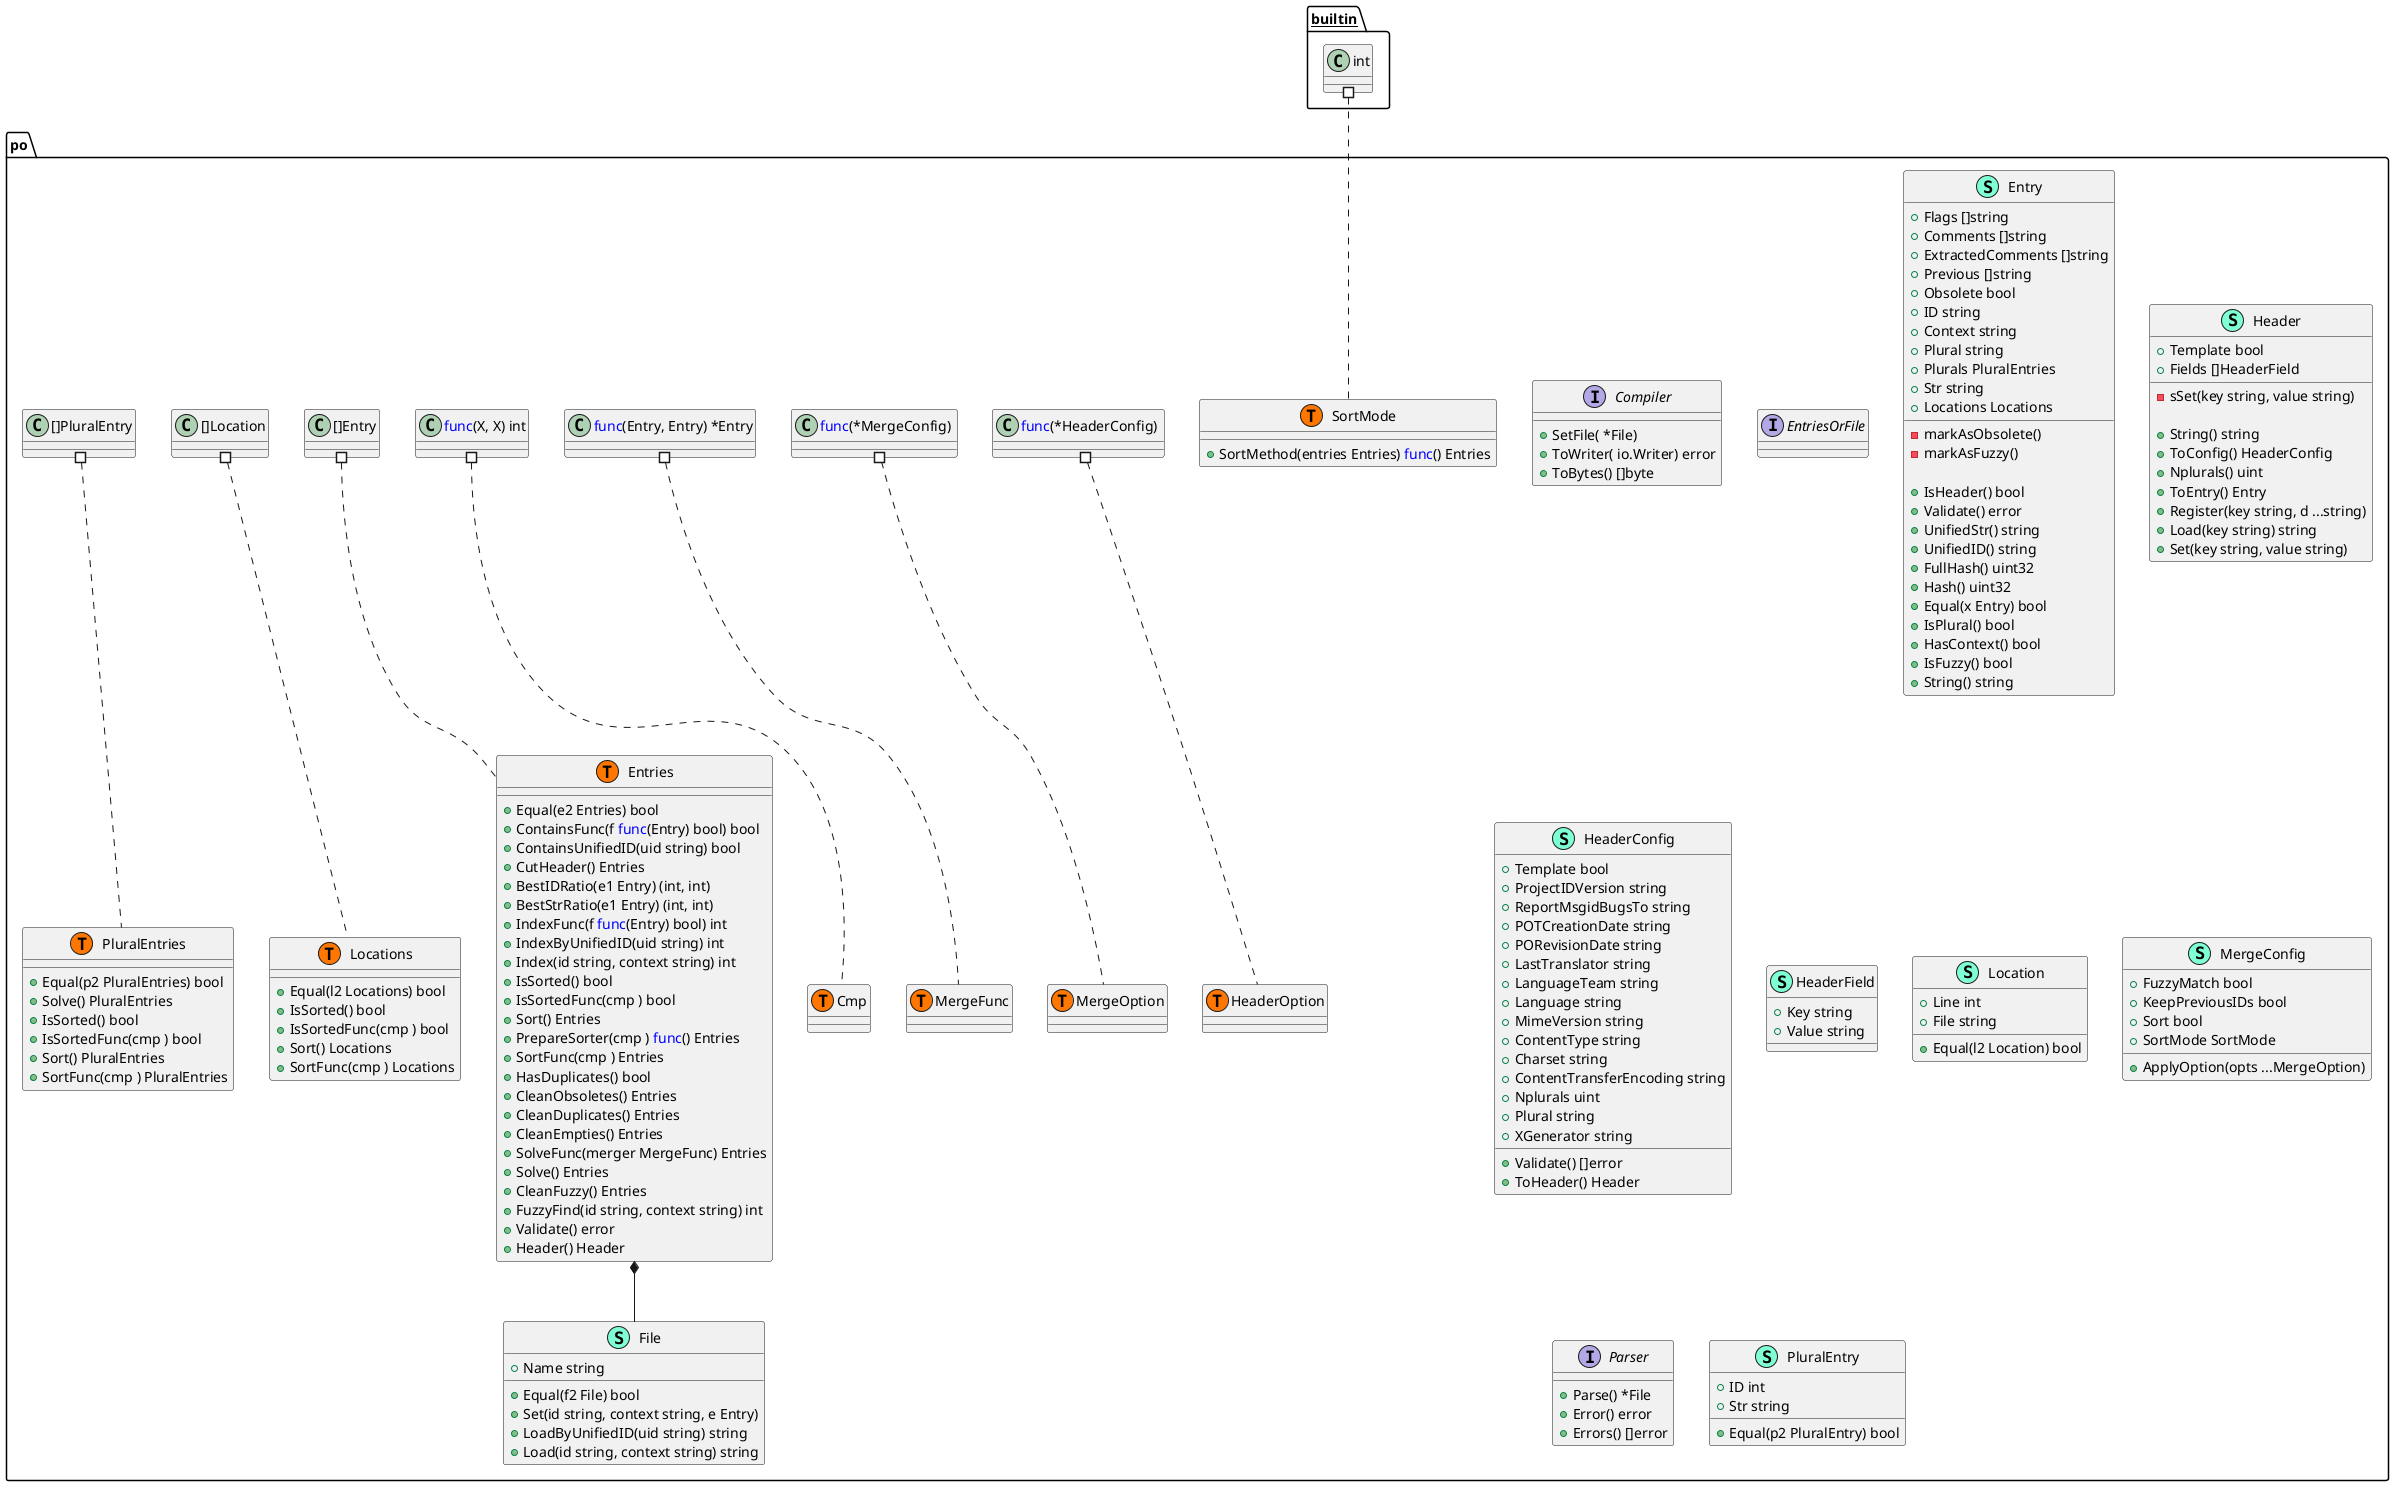 @startuml
namespace po {
    interface Compiler  {
        + SetFile( *File) 
        + ToWriter( io.Writer) error
        + ToBytes() []byte

    }
    class Entries << (S,Aquamarine) >> {
        + Equal(e2 Entries) bool
        + ContainsFunc(f <font color=blue>func</font>(Entry) bool) bool
        + ContainsUnifiedID(uid string) bool
        + CutHeader() Entries
        + BestIDRatio(e1 Entry) (int, int)
        + BestStrRatio(e1 Entry) (int, int)
        + IndexFunc(f <font color=blue>func</font>(Entry) bool) int
        + IndexByUnifiedID(uid string) int
        + Index(id string, context string) int
        + IsSorted() bool
        + IsSortedFunc(cmp ) bool
        + Sort() Entries
        + PrepareSorter(cmp ) <font color=blue>func</font>() Entries
        + SortFunc(cmp ) Entries
        + HasDuplicates() bool
        + CleanObsoletes() Entries
        + CleanDuplicates() Entries
        + CleanEmpties() Entries
        + SolveFunc(merger MergeFunc) Entries
        + Solve() Entries
        + CleanFuzzy() Entries
        + FuzzyFind(id string, context string) int
        + Validate() error
        + Header() Header

    }
    interface EntriesOrFile  {
    }
    class Entry << (S,Aquamarine) >> {
        + Flags []string
        + Comments []string
        + ExtractedComments []string
        + Previous []string
        + Obsolete bool
        + ID string
        + Context string
        + Plural string
        + Plurals PluralEntries
        + Str string
        + Locations Locations

        - markAsObsolete() 
        - markAsFuzzy() 

        + IsHeader() bool
        + Validate() error
        + UnifiedStr() string
        + UnifiedID() string
        + FullHash() uint32
        + Hash() uint32
        + Equal(x Entry) bool
        + IsPlural() bool
        + HasContext() bool
        + IsFuzzy() bool
        + String() string

    }
    class File << (S,Aquamarine) >> {
        + Name string

        + Equal(f2 File) bool
        + Set(id string, context string, e Entry) 
        + LoadByUnifiedID(uid string) string
        + Load(id string, context string) string

    }
    class Header << (S,Aquamarine) >> {
        + Template bool
        + Fields []HeaderField

        - sSet(key string, value string) 

        + String() string
        + ToConfig() HeaderConfig
        + Nplurals() uint
        + ToEntry() Entry
        + Register(key string, d ...string) 
        + Load(key string) string
        + Set(key string, value string) 

    }
    class HeaderConfig << (S,Aquamarine) >> {
        + Template bool
        + ProjectIDVersion string
        + ReportMsgidBugsTo string
        + POTCreationDate string
        + PORevisionDate string
        + LastTranslator string
        + LanguageTeam string
        + Language string
        + MimeVersion string
        + ContentType string
        + Charset string
        + ContentTransferEncoding string
        + Nplurals uint
        + Plural string
        + XGenerator string

        + Validate() []error
        + ToHeader() Header

    }
    class HeaderField << (S,Aquamarine) >> {
        + Key string
        + Value string

    }
    class Location << (S,Aquamarine) >> {
        + Line int
        + File string

        + Equal(l2 Location) bool

    }
    class Locations << (S,Aquamarine) >> {
        + Equal(l2 Locations) bool
        + IsSorted() bool
        + IsSortedFunc(cmp ) bool
        + Sort() Locations
        + SortFunc(cmp ) Locations

    }
    class MergeConfig << (S,Aquamarine) >> {
        + FuzzyMatch bool
        + KeepPreviousIDs bool
        + Sort bool
        + SortMode SortMode

        + ApplyOption(opts ...MergeOption) 

    }
    interface Parser  {
        + Parse() *File
        + Error() error
        + Errors() []error

    }
    class PluralEntries << (S,Aquamarine) >> {
        + Equal(p2 PluralEntries) bool
        + Solve() PluralEntries
        + IsSorted() bool
        + IsSortedFunc(cmp ) bool
        + Sort() PluralEntries
        + SortFunc(cmp ) PluralEntries

    }
    class PluralEntry << (S,Aquamarine) >> {
        + ID int
        + Str string

        + Equal(p2 PluralEntry) bool

    }
    class SortMode << (S,Aquamarine) >> {
        + SortMethod(entries Entries) <font color=blue>func</font>() Entries

    }
    class po.Cmp << (T, #FF7700) >>  {
    }
    class po.Entries << (T, #FF7700) >>  {
    }
    class po.HeaderOption << (T, #FF7700) >>  {
    }
    class po.Locations << (T, #FF7700) >>  {
    }
    class po.MergeFunc << (T, #FF7700) >>  {
    }
    class po.MergeOption << (T, #FF7700) >>  {
    }
    class po.PluralEntries << (T, #FF7700) >>  {
    }
    class po.SortMode << (T, #FF7700) >>  {
    }
}
"po.Entries" *-- "po.File"


"__builtin__.int" #.. "po.SortMode"
"po.<font color=blue>func</font>(*HeaderConfig) " #.. "po.HeaderOption"
"po.<font color=blue>func</font>(*MergeConfig) " #.. "po.MergeOption"
"po.<font color=blue>func</font>(Entry, Entry) *Entry" #.. "po.MergeFunc"
"po.<font color=blue>func</font>(X, X) int" #.. "po.Cmp"
"po.[]Entry" #.. "po.Entries"
"po.[]Location" #.. "po.Locations"
"po.[]PluralEntry" #.. "po.PluralEntries"
@enduml

